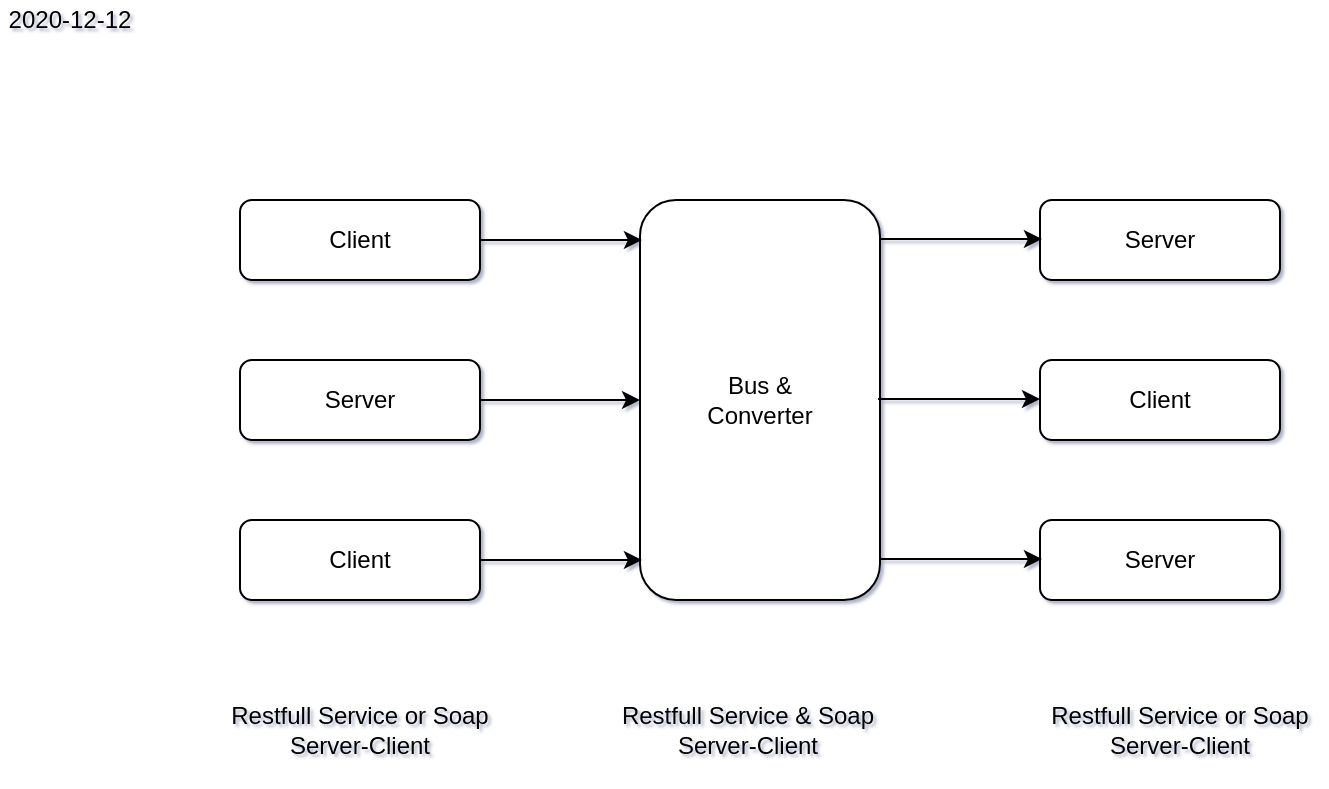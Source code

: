 <mxfile version="14.0.1" type="github">
  <diagram id="Oj4wW5O--RkEwdlGAukV" name="Page-1">
    <mxGraphModel dx="868" dy="482" grid="1" gridSize="10" guides="1" tooltips="1" connect="1" arrows="1" fold="1" page="1" pageScale="1" pageWidth="827" pageHeight="1169" math="0" shadow="1">
      <root>
        <mxCell id="0" />
        <mxCell id="1" parent="0" />
        <mxCell id="qmLOsi5TX3G-PDCiECq7-1" value="" style="rounded=1;whiteSpace=wrap;html=1;" vertex="1" parent="1">
          <mxGeometry x="360" y="120" width="120" height="200" as="geometry" />
        </mxCell>
        <mxCell id="qmLOsi5TX3G-PDCiECq7-12" style="edgeStyle=orthogonalEdgeStyle;rounded=0;orthogonalLoop=1;jettySize=auto;html=1;entryX=0.008;entryY=0.1;entryDx=0;entryDy=0;entryPerimeter=0;" edge="1" parent="1" source="qmLOsi5TX3G-PDCiECq7-2" target="qmLOsi5TX3G-PDCiECq7-1">
          <mxGeometry relative="1" as="geometry" />
        </mxCell>
        <mxCell id="qmLOsi5TX3G-PDCiECq7-2" value="" style="rounded=1;whiteSpace=wrap;html=1;" vertex="1" parent="1">
          <mxGeometry x="160" y="120" width="120" height="40" as="geometry" />
        </mxCell>
        <mxCell id="qmLOsi5TX3G-PDCiECq7-13" value="" style="edgeStyle=orthogonalEdgeStyle;rounded=0;orthogonalLoop=1;jettySize=auto;html=1;" edge="1" parent="1" source="qmLOsi5TX3G-PDCiECq7-3" target="qmLOsi5TX3G-PDCiECq7-1">
          <mxGeometry relative="1" as="geometry" />
        </mxCell>
        <mxCell id="qmLOsi5TX3G-PDCiECq7-3" value="" style="rounded=1;whiteSpace=wrap;html=1;" vertex="1" parent="1">
          <mxGeometry x="160" y="200" width="120" height="40" as="geometry" />
        </mxCell>
        <mxCell id="qmLOsi5TX3G-PDCiECq7-17" style="edgeStyle=orthogonalEdgeStyle;rounded=0;orthogonalLoop=1;jettySize=auto;html=1;entryX=0.008;entryY=0.9;entryDx=0;entryDy=0;entryPerimeter=0;" edge="1" parent="1" source="qmLOsi5TX3G-PDCiECq7-4" target="qmLOsi5TX3G-PDCiECq7-1">
          <mxGeometry relative="1" as="geometry" />
        </mxCell>
        <mxCell id="qmLOsi5TX3G-PDCiECq7-4" value="" style="rounded=1;whiteSpace=wrap;html=1;" vertex="1" parent="1">
          <mxGeometry x="160" y="280" width="120" height="40" as="geometry" />
        </mxCell>
        <mxCell id="qmLOsi5TX3G-PDCiECq7-6" value="" style="rounded=1;whiteSpace=wrap;html=1;" vertex="1" parent="1">
          <mxGeometry x="560" y="120" width="120" height="40" as="geometry" />
        </mxCell>
        <mxCell id="qmLOsi5TX3G-PDCiECq7-7" value="" style="rounded=1;whiteSpace=wrap;html=1;" vertex="1" parent="1">
          <mxGeometry x="560" y="200" width="120" height="40" as="geometry" />
        </mxCell>
        <mxCell id="qmLOsi5TX3G-PDCiECq7-8" value="" style="rounded=1;whiteSpace=wrap;html=1;" vertex="1" parent="1">
          <mxGeometry x="560" y="280" width="120" height="40" as="geometry" />
        </mxCell>
        <mxCell id="qmLOsi5TX3G-PDCiECq7-18" value="Client" style="text;html=1;strokeColor=none;fillColor=none;align=center;verticalAlign=middle;whiteSpace=wrap;rounded=0;" vertex="1" parent="1">
          <mxGeometry x="200" y="130" width="40" height="20" as="geometry" />
        </mxCell>
        <mxCell id="qmLOsi5TX3G-PDCiECq7-19" value="Server" style="text;html=1;strokeColor=none;fillColor=none;align=center;verticalAlign=middle;whiteSpace=wrap;rounded=0;" vertex="1" parent="1">
          <mxGeometry x="200" y="210" width="40" height="20" as="geometry" />
        </mxCell>
        <mxCell id="qmLOsi5TX3G-PDCiECq7-20" value="Client" style="text;html=1;strokeColor=none;fillColor=none;align=center;verticalAlign=middle;whiteSpace=wrap;rounded=0;" vertex="1" parent="1">
          <mxGeometry x="200" y="290" width="40" height="20" as="geometry" />
        </mxCell>
        <mxCell id="qmLOsi5TX3G-PDCiECq7-21" value="Server" style="text;html=1;strokeColor=none;fillColor=none;align=center;verticalAlign=middle;whiteSpace=wrap;rounded=0;" vertex="1" parent="1">
          <mxGeometry x="600" y="130" width="40" height="20" as="geometry" />
        </mxCell>
        <mxCell id="qmLOsi5TX3G-PDCiECq7-22" value="Client" style="text;html=1;strokeColor=none;fillColor=none;align=center;verticalAlign=middle;whiteSpace=wrap;rounded=0;" vertex="1" parent="1">
          <mxGeometry x="600" y="210" width="40" height="20" as="geometry" />
        </mxCell>
        <mxCell id="qmLOsi5TX3G-PDCiECq7-23" value="Server" style="text;html=1;strokeColor=none;fillColor=none;align=center;verticalAlign=middle;whiteSpace=wrap;rounded=0;" vertex="1" parent="1">
          <mxGeometry x="600" y="290" width="40" height="20" as="geometry" />
        </mxCell>
        <mxCell id="qmLOsi5TX3G-PDCiECq7-24" style="edgeStyle=orthogonalEdgeStyle;rounded=0;orthogonalLoop=1;jettySize=auto;html=1;entryX=0.008;entryY=0.1;entryDx=0;entryDy=0;entryPerimeter=0;" edge="1" parent="1">
          <mxGeometry relative="1" as="geometry">
            <mxPoint x="480" y="139.5" as="sourcePoint" />
            <mxPoint x="560.96" y="139.5" as="targetPoint" />
          </mxGeometry>
        </mxCell>
        <mxCell id="qmLOsi5TX3G-PDCiECq7-25" style="edgeStyle=orthogonalEdgeStyle;rounded=0;orthogonalLoop=1;jettySize=auto;html=1;entryX=0.008;entryY=0.1;entryDx=0;entryDy=0;entryPerimeter=0;" edge="1" parent="1">
          <mxGeometry relative="1" as="geometry">
            <mxPoint x="479.04" y="219.5" as="sourcePoint" />
            <mxPoint x="560" y="219.5" as="targetPoint" />
          </mxGeometry>
        </mxCell>
        <mxCell id="qmLOsi5TX3G-PDCiECq7-26" style="edgeStyle=orthogonalEdgeStyle;rounded=0;orthogonalLoop=1;jettySize=auto;html=1;entryX=0.008;entryY=0.1;entryDx=0;entryDy=0;entryPerimeter=0;" edge="1" parent="1">
          <mxGeometry relative="1" as="geometry">
            <mxPoint x="480.0" y="299.5" as="sourcePoint" />
            <mxPoint x="560.96" y="299.5" as="targetPoint" />
          </mxGeometry>
        </mxCell>
        <mxCell id="qmLOsi5TX3G-PDCiECq7-27" value="Bus &amp;amp; Converter" style="text;html=1;strokeColor=none;fillColor=none;align=center;verticalAlign=middle;whiteSpace=wrap;rounded=0;" vertex="1" parent="1">
          <mxGeometry x="400" y="210" width="40" height="20" as="geometry" />
        </mxCell>
        <mxCell id="qmLOsi5TX3G-PDCiECq7-32" value="2020-12-12" style="text;html=1;strokeColor=none;fillColor=none;align=center;verticalAlign=middle;whiteSpace=wrap;rounded=0;" vertex="1" parent="1">
          <mxGeometry x="40" y="20" width="70" height="20" as="geometry" />
        </mxCell>
        <mxCell id="qmLOsi5TX3G-PDCiECq7-33" value="Restfull Service &amp;amp; Soap Server-Client" style="text;html=1;strokeColor=none;fillColor=none;align=center;verticalAlign=middle;whiteSpace=wrap;rounded=0;" vertex="1" parent="1">
          <mxGeometry x="344" y="360" width="140" height="50" as="geometry" />
        </mxCell>
        <mxCell id="qmLOsi5TX3G-PDCiECq7-34" value="Restfull Service or Soap Server-Client" style="text;html=1;strokeColor=none;fillColor=none;align=center;verticalAlign=middle;whiteSpace=wrap;rounded=0;" vertex="1" parent="1">
          <mxGeometry x="150" y="360" width="140" height="50" as="geometry" />
        </mxCell>
        <mxCell id="qmLOsi5TX3G-PDCiECq7-35" value="Restfull Service or Soap Server-Client" style="text;html=1;strokeColor=none;fillColor=none;align=center;verticalAlign=middle;whiteSpace=wrap;rounded=0;" vertex="1" parent="1">
          <mxGeometry x="560" y="360" width="140" height="50" as="geometry" />
        </mxCell>
      </root>
    </mxGraphModel>
  </diagram>
</mxfile>
